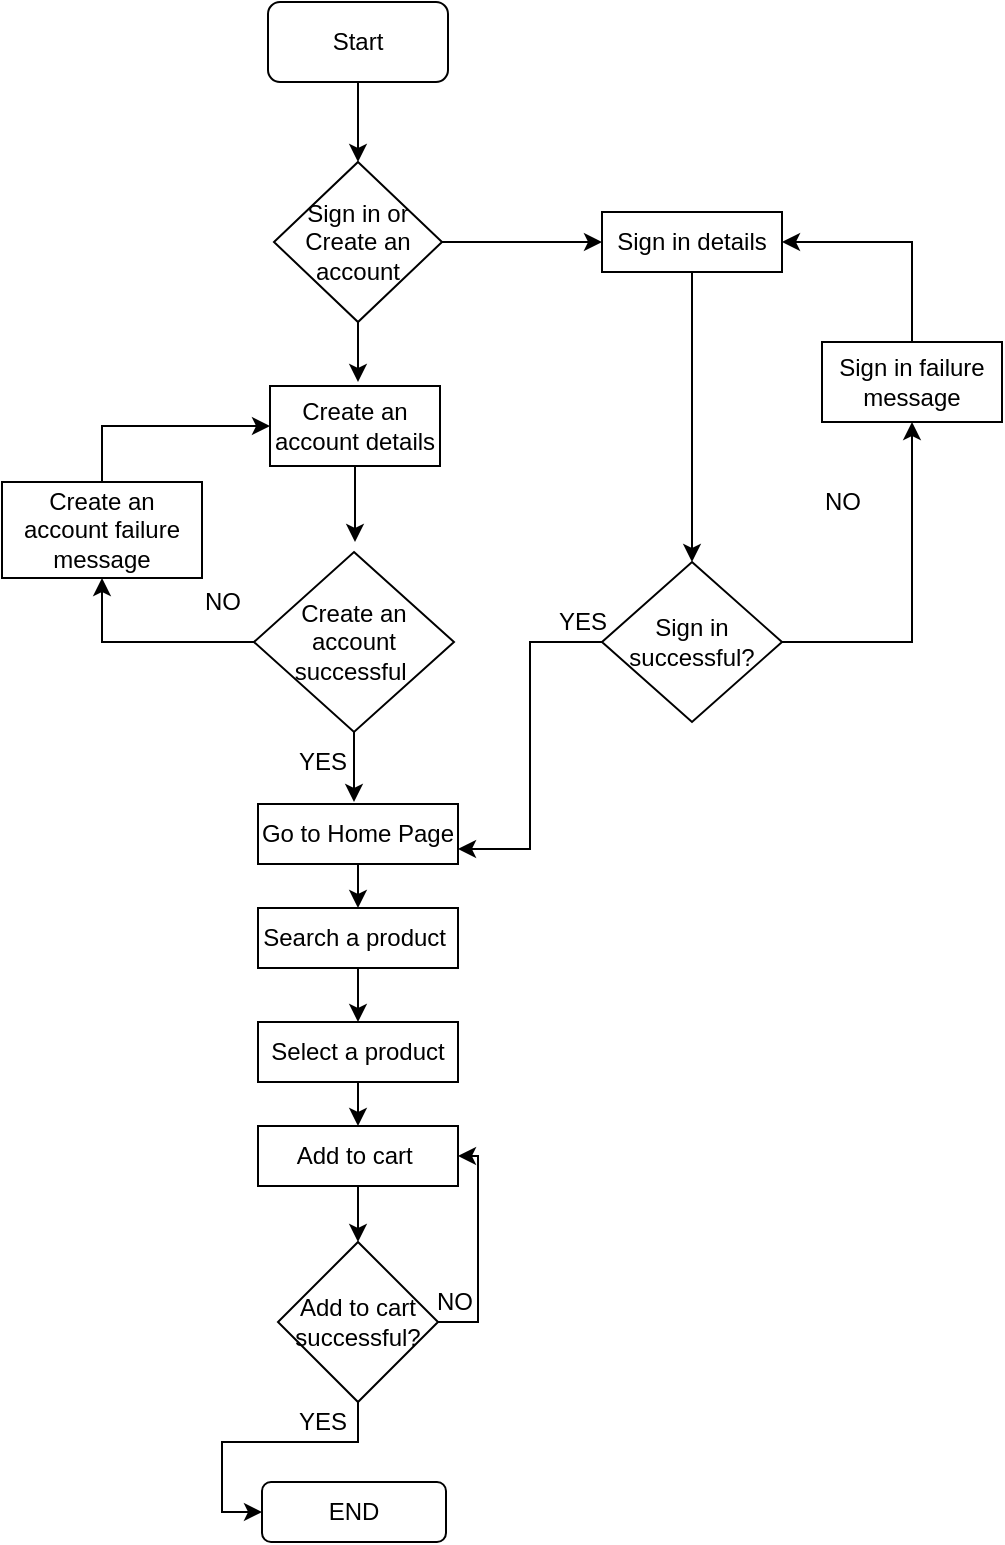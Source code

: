 <mxfile version="13.7.7" type="github">
  <diagram id="0DfysAYM4aYsvEdEQsEh" name="Page-1">
    <mxGraphModel dx="1483" dy="829" grid="1" gridSize="10" guides="1" tooltips="1" connect="1" arrows="1" fold="1" page="1" pageScale="1" pageWidth="850" pageHeight="1100" math="0" shadow="0">
      <root>
        <mxCell id="0" />
        <mxCell id="1" parent="0" />
        <mxCell id="gxnKLNK2Kz1QtigY00a4-3" style="edgeStyle=orthogonalEdgeStyle;rounded=0;orthogonalLoop=1;jettySize=auto;html=1;exitX=0.5;exitY=1;exitDx=0;exitDy=0;entryX=0.5;entryY=0;entryDx=0;entryDy=0;" parent="1" source="gxnKLNK2Kz1QtigY00a4-1" target="gxnKLNK2Kz1QtigY00a4-2" edge="1">
          <mxGeometry relative="1" as="geometry" />
        </mxCell>
        <mxCell id="gxnKLNK2Kz1QtigY00a4-1" value="Start" style="rounded=1;whiteSpace=wrap;html=1;" parent="1" vertex="1">
          <mxGeometry x="353" y="40" width="90" height="40" as="geometry" />
        </mxCell>
        <mxCell id="gxnKLNK2Kz1QtigY00a4-5" style="edgeStyle=orthogonalEdgeStyle;rounded=0;orthogonalLoop=1;jettySize=auto;html=1;exitX=1;exitY=0.5;exitDx=0;exitDy=0;" parent="1" source="gxnKLNK2Kz1QtigY00a4-2" target="gxnKLNK2Kz1QtigY00a4-4" edge="1">
          <mxGeometry relative="1" as="geometry" />
        </mxCell>
        <mxCell id="gxnKLNK2Kz1QtigY00a4-15" style="edgeStyle=orthogonalEdgeStyle;rounded=0;orthogonalLoop=1;jettySize=auto;html=1;exitX=0.5;exitY=1;exitDx=0;exitDy=0;" parent="1" source="gxnKLNK2Kz1QtigY00a4-2" edge="1">
          <mxGeometry relative="1" as="geometry">
            <mxPoint x="398" y="230" as="targetPoint" />
          </mxGeometry>
        </mxCell>
        <mxCell id="gxnKLNK2Kz1QtigY00a4-2" value="Sign in or Create an account" style="rhombus;whiteSpace=wrap;html=1;" parent="1" vertex="1">
          <mxGeometry x="356" y="120" width="84" height="80" as="geometry" />
        </mxCell>
        <mxCell id="gxnKLNK2Kz1QtigY00a4-8" style="edgeStyle=orthogonalEdgeStyle;rounded=0;orthogonalLoop=1;jettySize=auto;html=1;entryX=0.5;entryY=0;entryDx=0;entryDy=0;" parent="1" source="gxnKLNK2Kz1QtigY00a4-4" target="gxnKLNK2Kz1QtigY00a4-6" edge="1">
          <mxGeometry relative="1" as="geometry" />
        </mxCell>
        <mxCell id="gxnKLNK2Kz1QtigY00a4-4" value="Sign in details" style="rounded=0;whiteSpace=wrap;html=1;" parent="1" vertex="1">
          <mxGeometry x="520" y="145" width="90" height="30" as="geometry" />
        </mxCell>
        <mxCell id="gxnKLNK2Kz1QtigY00a4-9" style="edgeStyle=orthogonalEdgeStyle;rounded=0;orthogonalLoop=1;jettySize=auto;html=1;exitX=1;exitY=0.5;exitDx=0;exitDy=0;entryX=0.5;entryY=1;entryDx=0;entryDy=0;" parent="1" source="gxnKLNK2Kz1QtigY00a4-6" target="gxnKLNK2Kz1QtigY00a4-7" edge="1">
          <mxGeometry relative="1" as="geometry" />
        </mxCell>
        <mxCell id="gxnKLNK2Kz1QtigY00a4-42" style="edgeStyle=orthogonalEdgeStyle;rounded=0;orthogonalLoop=1;jettySize=auto;html=1;entryX=1;entryY=0.75;entryDx=0;entryDy=0;" parent="1" source="gxnKLNK2Kz1QtigY00a4-6" target="gxnKLNK2Kz1QtigY00a4-25" edge="1">
          <mxGeometry relative="1" as="geometry" />
        </mxCell>
        <mxCell id="gxnKLNK2Kz1QtigY00a4-6" value="Sign in successful?" style="rhombus;whiteSpace=wrap;html=1;" parent="1" vertex="1">
          <mxGeometry x="520" y="320" width="90" height="80" as="geometry" />
        </mxCell>
        <mxCell id="gxnKLNK2Kz1QtigY00a4-10" style="edgeStyle=orthogonalEdgeStyle;rounded=0;orthogonalLoop=1;jettySize=auto;html=1;exitX=0.5;exitY=0;exitDx=0;exitDy=0;entryX=1;entryY=0.5;entryDx=0;entryDy=0;" parent="1" source="gxnKLNK2Kz1QtigY00a4-7" target="gxnKLNK2Kz1QtigY00a4-4" edge="1">
          <mxGeometry relative="1" as="geometry" />
        </mxCell>
        <mxCell id="gxnKLNK2Kz1QtigY00a4-7" value="Sign in failure message" style="rounded=0;whiteSpace=wrap;html=1;" parent="1" vertex="1">
          <mxGeometry x="630" y="210" width="90" height="40" as="geometry" />
        </mxCell>
        <mxCell id="gxnKLNK2Kz1QtigY00a4-11" value="NO" style="text;html=1;align=center;verticalAlign=middle;resizable=0;points=[];autosize=1;" parent="1" vertex="1">
          <mxGeometry x="625" y="280" width="30" height="20" as="geometry" />
        </mxCell>
        <mxCell id="gxnKLNK2Kz1QtigY00a4-19" style="edgeStyle=orthogonalEdgeStyle;rounded=0;orthogonalLoop=1;jettySize=auto;html=1;" parent="1" source="gxnKLNK2Kz1QtigY00a4-14" edge="1">
          <mxGeometry relative="1" as="geometry">
            <mxPoint x="396.5" y="310" as="targetPoint" />
          </mxGeometry>
        </mxCell>
        <mxCell id="gxnKLNK2Kz1QtigY00a4-14" value="Create an account details" style="rounded=0;whiteSpace=wrap;html=1;" parent="1" vertex="1">
          <mxGeometry x="354" y="232" width="85" height="40" as="geometry" />
        </mxCell>
        <mxCell id="gxnKLNK2Kz1QtigY00a4-22" style="edgeStyle=orthogonalEdgeStyle;rounded=0;orthogonalLoop=1;jettySize=auto;html=1;entryX=0.5;entryY=1;entryDx=0;entryDy=0;" parent="1" source="gxnKLNK2Kz1QtigY00a4-16" target="gxnKLNK2Kz1QtigY00a4-21" edge="1">
          <mxGeometry relative="1" as="geometry" />
        </mxCell>
        <mxCell id="gxnKLNK2Kz1QtigY00a4-31" style="edgeStyle=orthogonalEdgeStyle;rounded=0;orthogonalLoop=1;jettySize=auto;html=1;" parent="1" source="gxnKLNK2Kz1QtigY00a4-16" edge="1">
          <mxGeometry relative="1" as="geometry">
            <mxPoint x="396" y="440" as="targetPoint" />
          </mxGeometry>
        </mxCell>
        <mxCell id="gxnKLNK2Kz1QtigY00a4-16" value="Create an account successful&amp;nbsp;" style="rhombus;whiteSpace=wrap;html=1;" parent="1" vertex="1">
          <mxGeometry x="346" y="315" width="100" height="90" as="geometry" />
        </mxCell>
        <mxCell id="gxnKLNK2Kz1QtigY00a4-23" style="edgeStyle=orthogonalEdgeStyle;rounded=0;orthogonalLoop=1;jettySize=auto;html=1;exitX=0.5;exitY=0;exitDx=0;exitDy=0;entryX=0;entryY=0.5;entryDx=0;entryDy=0;" parent="1" source="gxnKLNK2Kz1QtigY00a4-21" target="gxnKLNK2Kz1QtigY00a4-14" edge="1">
          <mxGeometry relative="1" as="geometry" />
        </mxCell>
        <mxCell id="gxnKLNK2Kz1QtigY00a4-21" value="Create an account failure message" style="rounded=0;whiteSpace=wrap;html=1;" parent="1" vertex="1">
          <mxGeometry x="220" y="280" width="100" height="48" as="geometry" />
        </mxCell>
        <mxCell id="gxnKLNK2Kz1QtigY00a4-24" value="NO" style="text;html=1;align=center;verticalAlign=middle;resizable=0;points=[];autosize=1;" parent="1" vertex="1">
          <mxGeometry x="315" y="330" width="30" height="20" as="geometry" />
        </mxCell>
        <mxCell id="gxnKLNK2Kz1QtigY00a4-34" style="edgeStyle=orthogonalEdgeStyle;rounded=0;orthogonalLoop=1;jettySize=auto;html=1;exitX=0.5;exitY=1;exitDx=0;exitDy=0;entryX=0.5;entryY=0;entryDx=0;entryDy=0;" parent="1" source="gxnKLNK2Kz1QtigY00a4-25" target="gxnKLNK2Kz1QtigY00a4-26" edge="1">
          <mxGeometry relative="1" as="geometry" />
        </mxCell>
        <mxCell id="gxnKLNK2Kz1QtigY00a4-25" value="Go to Home Page" style="whiteSpace=wrap;html=1;" parent="1" vertex="1">
          <mxGeometry x="348" y="441" width="100" height="30" as="geometry" />
        </mxCell>
        <mxCell id="gxnKLNK2Kz1QtigY00a4-35" style="edgeStyle=orthogonalEdgeStyle;rounded=0;orthogonalLoop=1;jettySize=auto;html=1;exitX=0.5;exitY=1;exitDx=0;exitDy=0;entryX=0.5;entryY=0;entryDx=0;entryDy=0;" parent="1" source="gxnKLNK2Kz1QtigY00a4-26" target="gxnKLNK2Kz1QtigY00a4-27" edge="1">
          <mxGeometry relative="1" as="geometry" />
        </mxCell>
        <mxCell id="gxnKLNK2Kz1QtigY00a4-26" value="Search a product&amp;nbsp;" style="rounded=0;whiteSpace=wrap;html=1;" parent="1" vertex="1">
          <mxGeometry x="348" y="493" width="100" height="30" as="geometry" />
        </mxCell>
        <mxCell id="gxnKLNK2Kz1QtigY00a4-36" style="edgeStyle=orthogonalEdgeStyle;rounded=0;orthogonalLoop=1;jettySize=auto;html=1;exitX=0.5;exitY=1;exitDx=0;exitDy=0;" parent="1" source="gxnKLNK2Kz1QtigY00a4-27" target="gxnKLNK2Kz1QtigY00a4-28" edge="1">
          <mxGeometry relative="1" as="geometry" />
        </mxCell>
        <mxCell id="gxnKLNK2Kz1QtigY00a4-27" value="Select a product" style="rounded=0;whiteSpace=wrap;html=1;" parent="1" vertex="1">
          <mxGeometry x="348" y="550" width="100" height="30" as="geometry" />
        </mxCell>
        <mxCell id="gxnKLNK2Kz1QtigY00a4-38" style="edgeStyle=orthogonalEdgeStyle;rounded=0;orthogonalLoop=1;jettySize=auto;html=1;exitX=0.5;exitY=1;exitDx=0;exitDy=0;entryX=0.5;entryY=0;entryDx=0;entryDy=0;" parent="1" source="gxnKLNK2Kz1QtigY00a4-28" target="gxnKLNK2Kz1QtigY00a4-37" edge="1">
          <mxGeometry relative="1" as="geometry" />
        </mxCell>
        <mxCell id="gxnKLNK2Kz1QtigY00a4-28" value="Add to cart&amp;nbsp;" style="rounded=0;whiteSpace=wrap;html=1;" parent="1" vertex="1">
          <mxGeometry x="348" y="602" width="100" height="30" as="geometry" />
        </mxCell>
        <mxCell id="gxnKLNK2Kz1QtigY00a4-39" style="edgeStyle=orthogonalEdgeStyle;rounded=0;orthogonalLoop=1;jettySize=auto;html=1;exitX=1;exitY=0.5;exitDx=0;exitDy=0;entryX=1;entryY=0.5;entryDx=0;entryDy=0;" parent="1" source="gxnKLNK2Kz1QtigY00a4-37" target="gxnKLNK2Kz1QtigY00a4-28" edge="1">
          <mxGeometry relative="1" as="geometry" />
        </mxCell>
        <mxCell id="gxnKLNK2Kz1QtigY00a4-46" style="edgeStyle=orthogonalEdgeStyle;rounded=0;orthogonalLoop=1;jettySize=auto;html=1;entryX=0;entryY=0.5;entryDx=0;entryDy=0;" parent="1" source="gxnKLNK2Kz1QtigY00a4-37" target="gxnKLNK2Kz1QtigY00a4-45" edge="1">
          <mxGeometry relative="1" as="geometry" />
        </mxCell>
        <mxCell id="gxnKLNK2Kz1QtigY00a4-37" value="Add to cart successful?" style="rhombus;whiteSpace=wrap;html=1;" parent="1" vertex="1">
          <mxGeometry x="358" y="660" width="80" height="80" as="geometry" />
        </mxCell>
        <mxCell id="gxnKLNK2Kz1QtigY00a4-40" value="NO" style="text;html=1;align=center;verticalAlign=middle;resizable=0;points=[];autosize=1;" parent="1" vertex="1">
          <mxGeometry x="431" y="680" width="30" height="20" as="geometry" />
        </mxCell>
        <mxCell id="gxnKLNK2Kz1QtigY00a4-41" value="YES" style="text;html=1;align=center;verticalAlign=middle;resizable=0;points=[];autosize=1;" parent="1" vertex="1">
          <mxGeometry x="360" y="410" width="40" height="20" as="geometry" />
        </mxCell>
        <mxCell id="gxnKLNK2Kz1QtigY00a4-43" value="YES" style="text;html=1;align=center;verticalAlign=middle;resizable=0;points=[];autosize=1;" parent="1" vertex="1">
          <mxGeometry x="490" y="340" width="40" height="20" as="geometry" />
        </mxCell>
        <mxCell id="gxnKLNK2Kz1QtigY00a4-45" value="END" style="rounded=1;whiteSpace=wrap;html=1;" parent="1" vertex="1">
          <mxGeometry x="350" y="780" width="92" height="30" as="geometry" />
        </mxCell>
        <mxCell id="gxnKLNK2Kz1QtigY00a4-47" value="YES" style="text;html=1;align=center;verticalAlign=middle;resizable=0;points=[];autosize=1;" parent="1" vertex="1">
          <mxGeometry x="360" y="740" width="40" height="20" as="geometry" />
        </mxCell>
      </root>
    </mxGraphModel>
  </diagram>
</mxfile>
